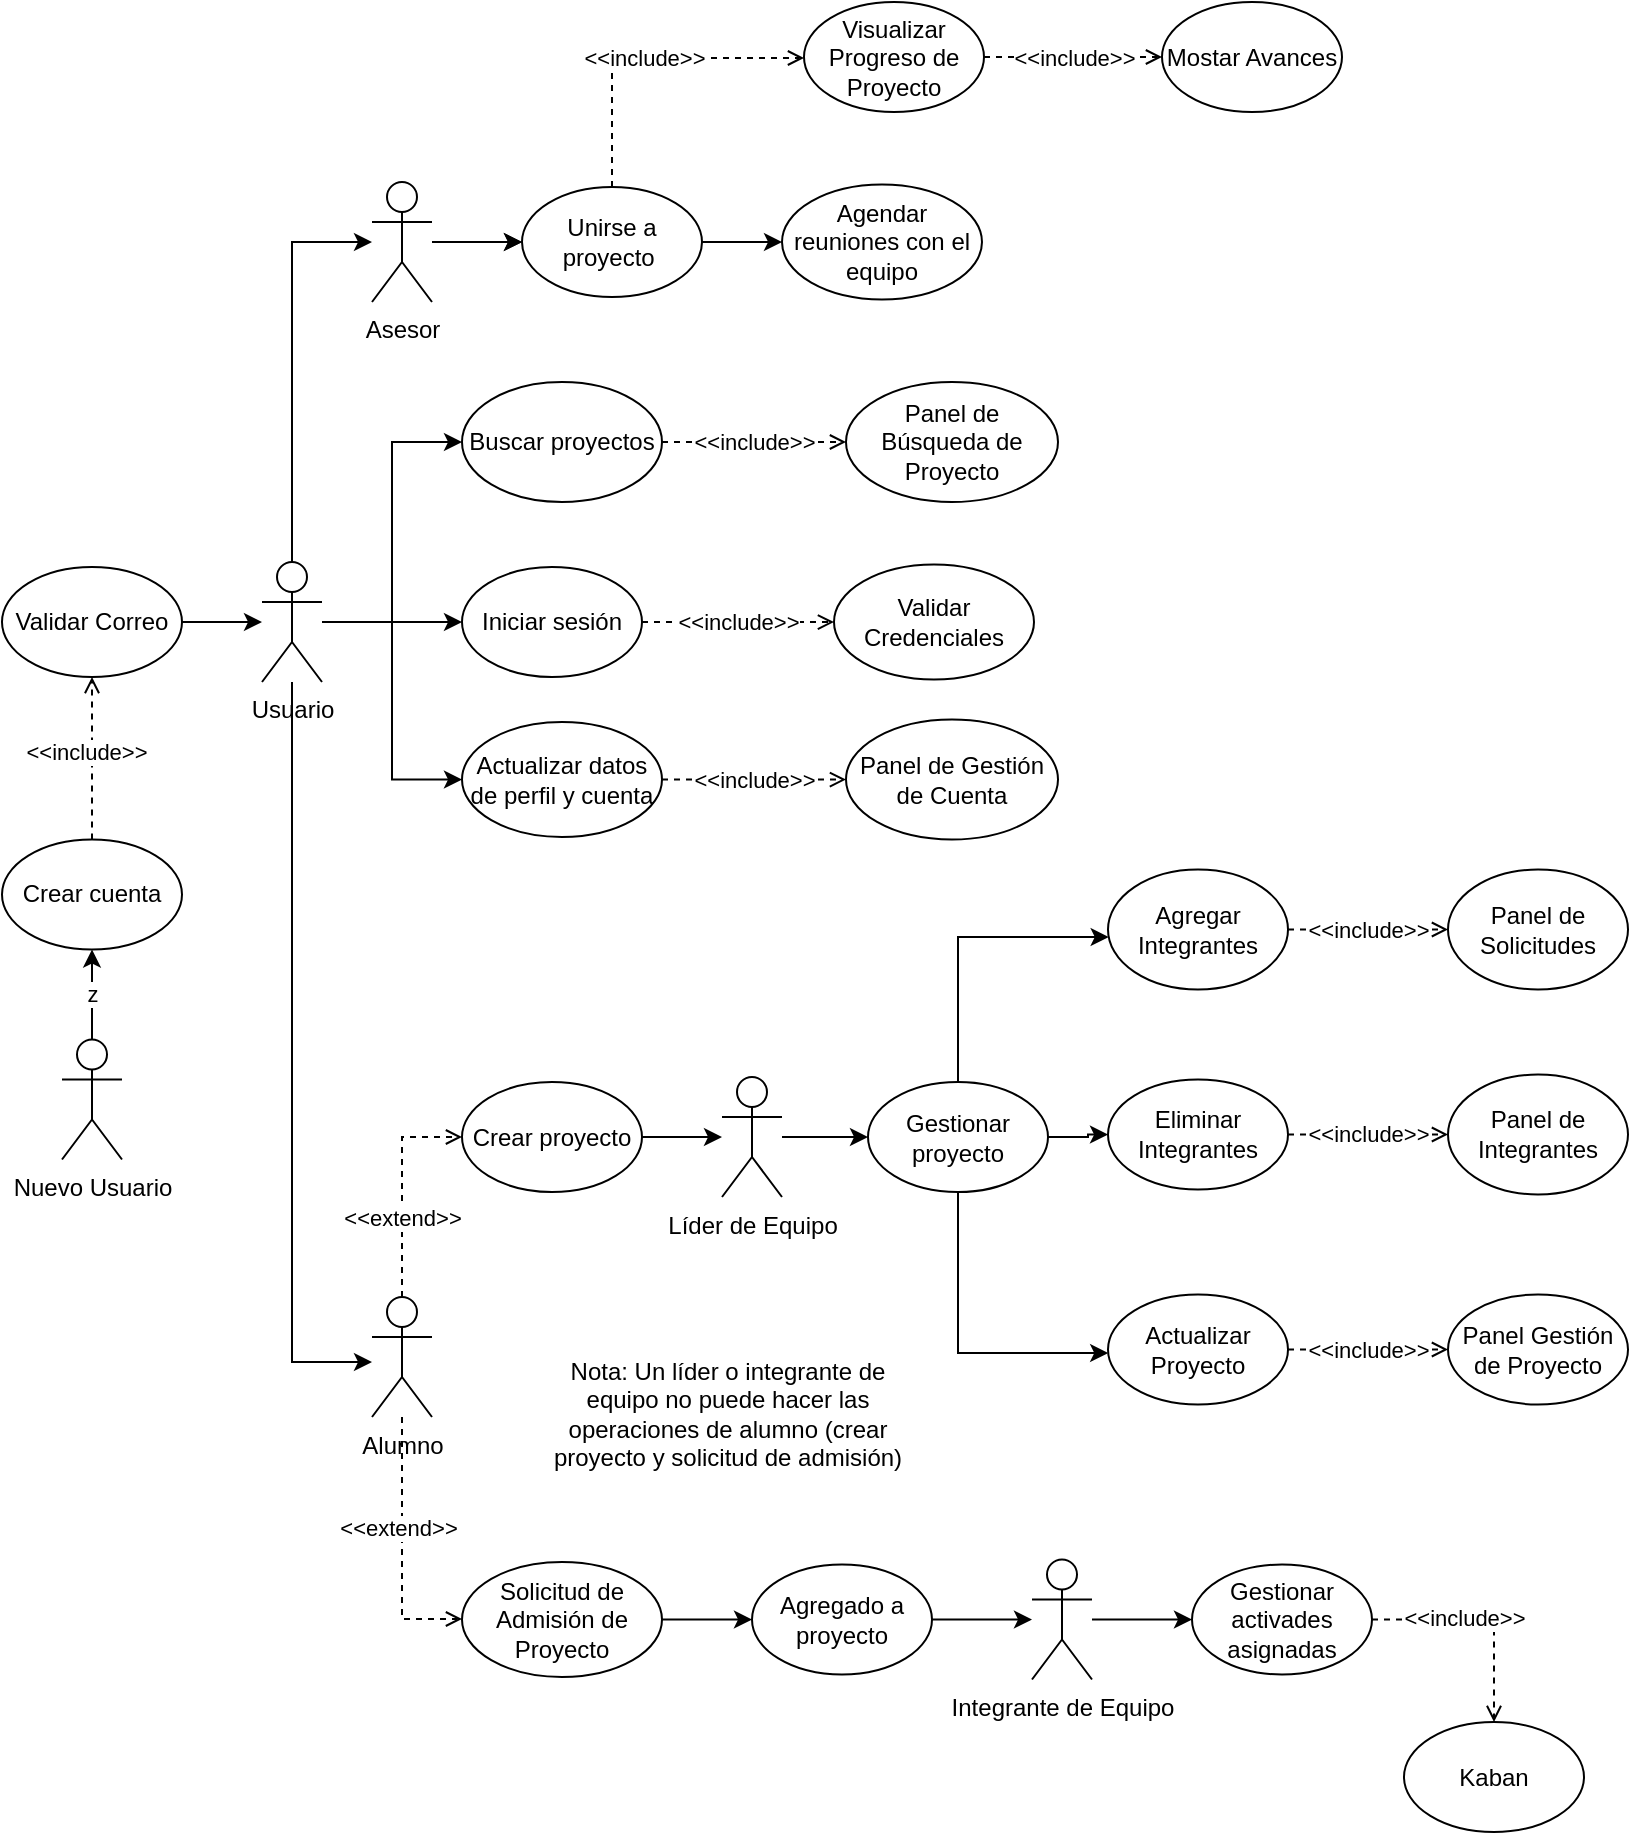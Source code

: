 <mxfile version="24.7.17">
  <diagram name="Página-1" id="Q3MQK9eLE-fshYRaL-MQ">
    <mxGraphModel dx="1531" dy="937" grid="1" gridSize="10" guides="1" tooltips="1" connect="1" arrows="1" fold="1" page="1" pageScale="1" pageWidth="827" pageHeight="1169" math="0" shadow="0">
      <root>
        <mxCell id="Eu2buTDhop-BOXAHw6NF-0" />
        <mxCell id="Eu2buTDhop-BOXAHw6NF-1" parent="Eu2buTDhop-BOXAHw6NF-0" />
        <mxCell id="0c--Cq4GU_85b215walp-6" value="z" style="edgeStyle=orthogonalEdgeStyle;rounded=0;orthogonalLoop=1;jettySize=auto;html=1;" parent="Eu2buTDhop-BOXAHw6NF-1" source="0c--Cq4GU_85b215walp-0" target="0c--Cq4GU_85b215walp-5" edge="1">
          <mxGeometry relative="1" as="geometry" />
        </mxCell>
        <mxCell id="0c--Cq4GU_85b215walp-0" value="Nuevo Usuario" style="shape=umlActor;verticalLabelPosition=bottom;verticalAlign=top;html=1;outlineConnect=0;" parent="Eu2buTDhop-BOXAHw6NF-1" vertex="1">
          <mxGeometry x="37" y="645.75" width="30" height="60" as="geometry" />
        </mxCell>
        <mxCell id="PGBivgjFUVnGUzISr3lj-24" value="" style="edgeStyle=orthogonalEdgeStyle;rounded=0;orthogonalLoop=1;jettySize=auto;html=1;endArrow=open;endFill=0;dashed=1;" parent="Eu2buTDhop-BOXAHw6NF-1" source="0c--Cq4GU_85b215walp-5" target="PGBivgjFUVnGUzISr3lj-23" edge="1">
          <mxGeometry relative="1" as="geometry" />
        </mxCell>
        <mxCell id="Zx6hecj8KnLb3RLoXehq-21" value="&amp;lt;&amp;lt;include&amp;gt;&amp;gt;" style="edgeLabel;html=1;align=center;verticalAlign=middle;resizable=0;points=[];" parent="PGBivgjFUVnGUzISr3lj-24" vertex="1" connectable="0">
          <mxGeometry x="0.086" y="3" relative="1" as="geometry">
            <mxPoint as="offset" />
          </mxGeometry>
        </mxCell>
        <mxCell id="0c--Cq4GU_85b215walp-5" value="Crear cuenta" style="ellipse;whiteSpace=wrap;html=1;verticalAlign=middle;align=center;" parent="Eu2buTDhop-BOXAHw6NF-1" vertex="1">
          <mxGeometry x="7" y="545.75" width="90" height="55" as="geometry" />
        </mxCell>
        <mxCell id="0c--Cq4GU_85b215walp-53" style="edgeStyle=orthogonalEdgeStyle;rounded=0;orthogonalLoop=1;jettySize=auto;html=1;" parent="Eu2buTDhop-BOXAHw6NF-1" source="0c--Cq4GU_85b215walp-8" target="0c--Cq4GU_85b215walp-15" edge="1">
          <mxGeometry relative="1" as="geometry">
            <Array as="points">
              <mxPoint x="152" y="247" />
            </Array>
          </mxGeometry>
        </mxCell>
        <mxCell id="0c--Cq4GU_85b215walp-54" style="edgeStyle=orthogonalEdgeStyle;rounded=0;orthogonalLoop=1;jettySize=auto;html=1;" parent="Eu2buTDhop-BOXAHw6NF-1" source="0c--Cq4GU_85b215walp-8" target="0c--Cq4GU_85b215walp-45" edge="1">
          <mxGeometry relative="1" as="geometry">
            <Array as="points">
              <mxPoint x="152" y="807" />
            </Array>
          </mxGeometry>
        </mxCell>
        <mxCell id="PGBivgjFUVnGUzISr3lj-27" value="" style="edgeStyle=orthogonalEdgeStyle;rounded=0;orthogonalLoop=1;jettySize=auto;html=1;" parent="Eu2buTDhop-BOXAHw6NF-1" source="0c--Cq4GU_85b215walp-8" target="PGBivgjFUVnGUzISr3lj-26" edge="1">
          <mxGeometry relative="1" as="geometry" />
        </mxCell>
        <mxCell id="PGBivgjFUVnGUzISr3lj-39" style="edgeStyle=orthogonalEdgeStyle;rounded=0;orthogonalLoop=1;jettySize=auto;html=1;entryX=0;entryY=0.5;entryDx=0;entryDy=0;" parent="Eu2buTDhop-BOXAHw6NF-1" source="0c--Cq4GU_85b215walp-8" target="PGBivgjFUVnGUzISr3lj-20" edge="1">
          <mxGeometry relative="1" as="geometry" />
        </mxCell>
        <mxCell id="vJx__80vHbVH02SjPqjo-4" style="edgeStyle=orthogonalEdgeStyle;rounded=0;orthogonalLoop=1;jettySize=auto;html=1;entryX=0;entryY=0.5;entryDx=0;entryDy=0;" parent="Eu2buTDhop-BOXAHw6NF-1" source="0c--Cq4GU_85b215walp-8" target="vJx__80vHbVH02SjPqjo-2" edge="1">
          <mxGeometry relative="1" as="geometry" />
        </mxCell>
        <mxCell id="0c--Cq4GU_85b215walp-8" value="Usuario" style="shape=umlActor;verticalLabelPosition=bottom;verticalAlign=top;html=1;outlineConnect=0;" parent="Eu2buTDhop-BOXAHw6NF-1" vertex="1">
          <mxGeometry x="137" y="407" width="30" height="60" as="geometry" />
        </mxCell>
        <mxCell id="9_rghuKC3j3RGYFYqaF6-5" style="edgeStyle=orthogonalEdgeStyle;rounded=0;orthogonalLoop=1;jettySize=auto;html=1;entryX=0;entryY=0.5;entryDx=0;entryDy=0;" parent="Eu2buTDhop-BOXAHw6NF-1" source="0c--Cq4GU_85b215walp-15" target="9_rghuKC3j3RGYFYqaF6-3" edge="1">
          <mxGeometry relative="1" as="geometry" />
        </mxCell>
        <mxCell id="0c--Cq4GU_85b215walp-15" value="Asesor" style="shape=umlActor;verticalLabelPosition=bottom;verticalAlign=top;html=1;outlineConnect=0;" parent="Eu2buTDhop-BOXAHw6NF-1" vertex="1">
          <mxGeometry x="192" y="217" width="30" height="60" as="geometry" />
        </mxCell>
        <mxCell id="PGBivgjFUVnGUzISr3lj-4" style="edgeStyle=orthogonalEdgeStyle;rounded=0;orthogonalLoop=1;jettySize=auto;html=1;entryX=0;entryY=0.5;entryDx=0;entryDy=0;dashed=1;endArrow=open;endFill=0;" parent="Eu2buTDhop-BOXAHw6NF-1" source="0c--Cq4GU_85b215walp-45" target="PGBivgjFUVnGUzISr3lj-3" edge="1">
          <mxGeometry relative="1" as="geometry">
            <Array as="points">
              <mxPoint x="207" y="694.5" />
            </Array>
          </mxGeometry>
        </mxCell>
        <mxCell id="Zx6hecj8KnLb3RLoXehq-9" value="&amp;lt;&amp;lt;extend&amp;gt;&amp;gt;" style="edgeLabel;html=1;align=center;verticalAlign=middle;resizable=0;points=[];" parent="PGBivgjFUVnGUzISr3lj-4" vertex="1" connectable="0">
          <mxGeometry x="-0.275" relative="1" as="geometry">
            <mxPoint as="offset" />
          </mxGeometry>
        </mxCell>
        <mxCell id="Zx6hecj8KnLb3RLoXehq-4" value="" style="edgeStyle=orthogonalEdgeStyle;rounded=0;orthogonalLoop=1;jettySize=auto;html=1;dashed=1;endArrow=open;endFill=0;" parent="Eu2buTDhop-BOXAHw6NF-1" source="0c--Cq4GU_85b215walp-45" target="Q1BVSHCQuP1x_I5187WG-5" edge="1">
          <mxGeometry relative="1" as="geometry">
            <Array as="points">
              <mxPoint x="207" y="935.5" />
            </Array>
          </mxGeometry>
        </mxCell>
        <mxCell id="Zx6hecj8KnLb3RLoXehq-11" value="&amp;lt;&amp;lt;extend&amp;gt;&amp;gt;" style="edgeLabel;html=1;align=center;verticalAlign=middle;resizable=0;points=[];" parent="Zx6hecj8KnLb3RLoXehq-4" vertex="1" connectable="0">
          <mxGeometry x="-0.156" y="-2" relative="1" as="geometry">
            <mxPoint as="offset" />
          </mxGeometry>
        </mxCell>
        <mxCell id="0c--Cq4GU_85b215walp-45" value="Alumno" style="shape=umlActor;verticalLabelPosition=bottom;verticalAlign=top;html=1;outlineConnect=0;" parent="Eu2buTDhop-BOXAHw6NF-1" vertex="1">
          <mxGeometry x="192" y="774.5" width="30" height="60" as="geometry" />
        </mxCell>
        <mxCell id="PGBivgjFUVnGUzISr3lj-6" style="edgeStyle=orthogonalEdgeStyle;rounded=0;orthogonalLoop=1;jettySize=auto;html=1;entryX=0;entryY=0.5;entryDx=0;entryDy=0;" parent="Eu2buTDhop-BOXAHw6NF-1" source="0c--Cq4GU_85b215walp-47" target="PGBivgjFUVnGUzISr3lj-0" edge="1">
          <mxGeometry relative="1" as="geometry" />
        </mxCell>
        <mxCell id="0c--Cq4GU_85b215walp-47" value="Líder de Equipo" style="shape=umlActor;verticalLabelPosition=bottom;verticalAlign=top;html=1;outlineConnect=0;" parent="Eu2buTDhop-BOXAHw6NF-1" vertex="1">
          <mxGeometry x="367" y="664.5" width="30" height="60" as="geometry" />
        </mxCell>
        <mxCell id="9_rghuKC3j3RGYFYqaF6-4" value="Agendar reuniones con el equipo" style="ellipse;whiteSpace=wrap;html=1;verticalAlign=middle;align=center;" parent="Eu2buTDhop-BOXAHw6NF-1" vertex="1">
          <mxGeometry x="397" y="218.25" width="100" height="57.5" as="geometry" />
        </mxCell>
        <mxCell id="9_rghuKC3j3RGYFYqaF6-7" value="" style="edgeStyle=orthogonalEdgeStyle;rounded=0;orthogonalLoop=1;jettySize=auto;html=1;entryX=0;entryY=0.5;entryDx=0;entryDy=0;" parent="Eu2buTDhop-BOXAHw6NF-1" source="0c--Cq4GU_85b215walp-15" target="9_rghuKC3j3RGYFYqaF6-3" edge="1">
          <mxGeometry relative="1" as="geometry">
            <mxPoint x="222" y="247" as="sourcePoint" />
            <mxPoint x="417" y="247" as="targetPoint" />
          </mxGeometry>
        </mxCell>
        <mxCell id="9_rghuKC3j3RGYFYqaF6-8" value="" style="edgeStyle=orthogonalEdgeStyle;rounded=0;orthogonalLoop=1;jettySize=auto;html=1;" parent="Eu2buTDhop-BOXAHw6NF-1" source="9_rghuKC3j3RGYFYqaF6-3" target="9_rghuKC3j3RGYFYqaF6-4" edge="1">
          <mxGeometry relative="1" as="geometry" />
        </mxCell>
        <mxCell id="Q1BVSHCQuP1x_I5187WG-10" value="&amp;lt;&amp;lt;include&amp;gt;&amp;gt;" style="edgeStyle=orthogonalEdgeStyle;rounded=0;orthogonalLoop=1;jettySize=auto;html=1;dashed=1;endArrow=open;endFill=0;" parent="Eu2buTDhop-BOXAHw6NF-1" source="9_rghuKC3j3RGYFYqaF6-3" target="Q1BVSHCQuP1x_I5187WG-9" edge="1">
          <mxGeometry relative="1" as="geometry">
            <Array as="points">
              <mxPoint x="312" y="155" />
            </Array>
          </mxGeometry>
        </mxCell>
        <mxCell id="9_rghuKC3j3RGYFYqaF6-3" value="Unirse a proyecto&amp;nbsp;" style="ellipse;whiteSpace=wrap;html=1;verticalAlign=middle;align=center;" parent="Eu2buTDhop-BOXAHw6NF-1" vertex="1">
          <mxGeometry x="267" y="219.5" width="90" height="55" as="geometry" />
        </mxCell>
        <mxCell id="PGBivgjFUVnGUzISr3lj-41" value="" style="edgeStyle=orthogonalEdgeStyle;rounded=0;orthogonalLoop=1;jettySize=auto;html=1;" parent="Eu2buTDhop-BOXAHw6NF-1" source="PGBivgjFUVnGUzISr3lj-0" target="PGBivgjFUVnGUzISr3lj-40" edge="1">
          <mxGeometry relative="1" as="geometry" />
        </mxCell>
        <mxCell id="PGBivgjFUVnGUzISr3lj-44" value="" style="edgeStyle=orthogonalEdgeStyle;rounded=0;orthogonalLoop=1;jettySize=auto;html=1;exitX=0.5;exitY=1;exitDx=0;exitDy=0;" parent="Eu2buTDhop-BOXAHw6NF-1" source="PGBivgjFUVnGUzISr3lj-0" target="PGBivgjFUVnGUzISr3lj-43" edge="1">
          <mxGeometry relative="1" as="geometry">
            <Array as="points">
              <mxPoint x="485" y="802.5" />
            </Array>
          </mxGeometry>
        </mxCell>
        <mxCell id="-abihIE500p0bfGIa6gH-3" value="" style="edgeStyle=orthogonalEdgeStyle;rounded=0;orthogonalLoop=1;jettySize=auto;html=1;exitX=0.5;exitY=0;exitDx=0;exitDy=0;" parent="Eu2buTDhop-BOXAHw6NF-1" source="PGBivgjFUVnGUzISr3lj-0" target="-abihIE500p0bfGIa6gH-2" edge="1">
          <mxGeometry relative="1" as="geometry">
            <Array as="points">
              <mxPoint x="485" y="594.5" />
            </Array>
          </mxGeometry>
        </mxCell>
        <mxCell id="PGBivgjFUVnGUzISr3lj-0" value="Gestionar proyecto" style="ellipse;whiteSpace=wrap;html=1;verticalAlign=middle;align=center;" parent="Eu2buTDhop-BOXAHw6NF-1" vertex="1">
          <mxGeometry x="440" y="667" width="90" height="55" as="geometry" />
        </mxCell>
        <mxCell id="PGBivgjFUVnGUzISr3lj-7" style="edgeStyle=orthogonalEdgeStyle;rounded=0;orthogonalLoop=1;jettySize=auto;html=1;" parent="Eu2buTDhop-BOXAHw6NF-1" source="PGBivgjFUVnGUzISr3lj-3" target="0c--Cq4GU_85b215walp-47" edge="1">
          <mxGeometry relative="1" as="geometry" />
        </mxCell>
        <mxCell id="PGBivgjFUVnGUzISr3lj-3" value="Crear proyecto" style="ellipse;whiteSpace=wrap;html=1;verticalAlign=middle;align=center;" parent="Eu2buTDhop-BOXAHw6NF-1" vertex="1">
          <mxGeometry x="237" y="667" width="90" height="55" as="geometry" />
        </mxCell>
        <mxCell id="PGBivgjFUVnGUzISr3lj-12" style="edgeStyle=orthogonalEdgeStyle;rounded=0;orthogonalLoop=1;jettySize=auto;html=1;entryX=0;entryY=0.5;entryDx=0;entryDy=0;" parent="Eu2buTDhop-BOXAHw6NF-1" source="PGBivgjFUVnGUzISr3lj-13" target="PGBivgjFUVnGUzISr3lj-14" edge="1">
          <mxGeometry relative="1" as="geometry" />
        </mxCell>
        <mxCell id="PGBivgjFUVnGUzISr3lj-13" value="Integrante de Equipo" style="shape=umlActor;verticalLabelPosition=bottom;verticalAlign=top;html=1;outlineConnect=0;" parent="Eu2buTDhop-BOXAHw6NF-1" vertex="1">
          <mxGeometry x="522" y="905.75" width="30" height="60" as="geometry" />
        </mxCell>
        <mxCell id="vJx__80vHbVH02SjPqjo-7" value="" style="edgeStyle=orthogonalEdgeStyle;rounded=0;orthogonalLoop=1;jettySize=auto;html=1;endArrow=open;endFill=0;dashed=1;" parent="Eu2buTDhop-BOXAHw6NF-1" source="PGBivgjFUVnGUzISr3lj-14" target="vJx__80vHbVH02SjPqjo-6" edge="1">
          <mxGeometry relative="1" as="geometry" />
        </mxCell>
        <mxCell id="Zx6hecj8KnLb3RLoXehq-12" value="&amp;lt;&amp;lt;include&amp;gt;&amp;gt;" style="edgeLabel;html=1;align=center;verticalAlign=middle;resizable=0;points=[];" parent="vJx__80vHbVH02SjPqjo-7" vertex="1" connectable="0">
          <mxGeometry x="-0.18" y="1" relative="1" as="geometry">
            <mxPoint as="offset" />
          </mxGeometry>
        </mxCell>
        <mxCell id="PGBivgjFUVnGUzISr3lj-14" value="Gestionar activades asignadas" style="ellipse;whiteSpace=wrap;html=1;verticalAlign=middle;align=center;" parent="Eu2buTDhop-BOXAHw6NF-1" vertex="1">
          <mxGeometry x="602" y="908.25" width="90" height="55" as="geometry" />
        </mxCell>
        <mxCell id="PGBivgjFUVnGUzISr3lj-15" style="edgeStyle=orthogonalEdgeStyle;rounded=0;orthogonalLoop=1;jettySize=auto;html=1;" parent="Eu2buTDhop-BOXAHw6NF-1" source="PGBivgjFUVnGUzISr3lj-16" target="PGBivgjFUVnGUzISr3lj-13" edge="1">
          <mxGeometry relative="1" as="geometry" />
        </mxCell>
        <mxCell id="PGBivgjFUVnGUzISr3lj-16" value="Agregado a proyecto" style="ellipse;whiteSpace=wrap;html=1;verticalAlign=middle;align=center;" parent="Eu2buTDhop-BOXAHw6NF-1" vertex="1">
          <mxGeometry x="382" y="908.25" width="90" height="55" as="geometry" />
        </mxCell>
        <mxCell id="vJx__80vHbVH02SjPqjo-1" value="&amp;lt;&amp;lt;include&amp;gt;&amp;gt;" style="edgeStyle=orthogonalEdgeStyle;rounded=0;orthogonalLoop=1;jettySize=auto;html=1;endArrow=open;endFill=0;dashed=1;" parent="Eu2buTDhop-BOXAHw6NF-1" source="PGBivgjFUVnGUzISr3lj-20" target="vJx__80vHbVH02SjPqjo-0" edge="1">
          <mxGeometry relative="1" as="geometry" />
        </mxCell>
        <mxCell id="PGBivgjFUVnGUzISr3lj-20" value="Actualizar datos de perfil y cuenta" style="ellipse;whiteSpace=wrap;html=1;verticalAlign=middle;align=center;" parent="Eu2buTDhop-BOXAHw6NF-1" vertex="1">
          <mxGeometry x="237" y="487" width="100" height="57.5" as="geometry" />
        </mxCell>
        <mxCell id="Zx6hecj8KnLb3RLoXehq-20" style="edgeStyle=orthogonalEdgeStyle;rounded=0;orthogonalLoop=1;jettySize=auto;html=1;exitX=1;exitY=0.5;exitDx=0;exitDy=0;" parent="Eu2buTDhop-BOXAHw6NF-1" source="PGBivgjFUVnGUzISr3lj-23" target="0c--Cq4GU_85b215walp-8" edge="1">
          <mxGeometry relative="1" as="geometry" />
        </mxCell>
        <mxCell id="PGBivgjFUVnGUzISr3lj-23" value="Validar Correo" style="ellipse;whiteSpace=wrap;html=1;verticalAlign=middle;align=center;" parent="Eu2buTDhop-BOXAHw6NF-1" vertex="1">
          <mxGeometry x="7" y="409.5" width="90" height="55" as="geometry" />
        </mxCell>
        <mxCell id="PGBivgjFUVnGUzISr3lj-30" value="&amp;lt;&amp;lt;include&amp;gt;&amp;gt;" style="edgeStyle=orthogonalEdgeStyle;rounded=0;orthogonalLoop=1;jettySize=auto;html=1;endArrow=open;endFill=0;dashed=1;" parent="Eu2buTDhop-BOXAHw6NF-1" source="PGBivgjFUVnGUzISr3lj-26" target="PGBivgjFUVnGUzISr3lj-28" edge="1">
          <mxGeometry relative="1" as="geometry" />
        </mxCell>
        <mxCell id="PGBivgjFUVnGUzISr3lj-26" value="Iniciar sesión" style="ellipse;whiteSpace=wrap;html=1;verticalAlign=middle;align=center;" parent="Eu2buTDhop-BOXAHw6NF-1" vertex="1">
          <mxGeometry x="237" y="409.5" width="90" height="55" as="geometry" />
        </mxCell>
        <mxCell id="PGBivgjFUVnGUzISr3lj-28" value="Validar Credenciales" style="ellipse;whiteSpace=wrap;html=1;verticalAlign=middle;align=center;" parent="Eu2buTDhop-BOXAHw6NF-1" vertex="1">
          <mxGeometry x="423" y="408.25" width="100" height="57.5" as="geometry" />
        </mxCell>
        <mxCell id="5M0Ydp9KJkjTWztyCfgb-0" value="&amp;lt;&amp;lt;include&amp;gt;&amp;gt;" style="edgeStyle=orthogonalEdgeStyle;rounded=0;orthogonalLoop=1;jettySize=auto;html=1;endArrow=open;endFill=0;dashed=1;" parent="Eu2buTDhop-BOXAHw6NF-1" source="PGBivgjFUVnGUzISr3lj-40" target="e3v-rX-F-pmXQ6O5jwZ3-2" edge="1">
          <mxGeometry relative="1" as="geometry" />
        </mxCell>
        <mxCell id="PGBivgjFUVnGUzISr3lj-40" value="Eliminar Integrantes" style="ellipse;whiteSpace=wrap;html=1;verticalAlign=middle;align=center;" parent="Eu2buTDhop-BOXAHw6NF-1" vertex="1">
          <mxGeometry x="560" y="665.75" width="90" height="55" as="geometry" />
        </mxCell>
        <mxCell id="5M0Ydp9KJkjTWztyCfgb-2" value="&amp;lt;&amp;lt;include&amp;gt;&amp;gt;" style="edgeStyle=orthogonalEdgeStyle;rounded=0;orthogonalLoop=1;jettySize=auto;html=1;endArrow=open;endFill=0;dashed=1;" parent="Eu2buTDhop-BOXAHw6NF-1" source="PGBivgjFUVnGUzISr3lj-43" target="5M0Ydp9KJkjTWztyCfgb-1" edge="1">
          <mxGeometry relative="1" as="geometry" />
        </mxCell>
        <mxCell id="PGBivgjFUVnGUzISr3lj-43" value="Actualizar Proyecto" style="ellipse;whiteSpace=wrap;html=1;verticalAlign=middle;align=center;" parent="Eu2buTDhop-BOXAHw6NF-1" vertex="1">
          <mxGeometry x="560" y="773.25" width="90" height="55" as="geometry" />
        </mxCell>
        <mxCell id="5M0Ydp9KJkjTWztyCfgb-3" value="&amp;lt;&amp;lt;include&amp;gt;&amp;gt;" style="edgeStyle=orthogonalEdgeStyle;rounded=0;orthogonalLoop=1;jettySize=auto;html=1;endArrow=open;endFill=0;dashed=1;" parent="Eu2buTDhop-BOXAHw6NF-1" source="-abihIE500p0bfGIa6gH-2" target="-abihIE500p0bfGIa6gH-4" edge="1">
          <mxGeometry relative="1" as="geometry" />
        </mxCell>
        <mxCell id="-abihIE500p0bfGIa6gH-2" value="Agregar Integrantes" style="ellipse;whiteSpace=wrap;html=1;verticalAlign=middle;align=center;" parent="Eu2buTDhop-BOXAHw6NF-1" vertex="1">
          <mxGeometry x="560" y="560.75" width="90" height="60" as="geometry" />
        </mxCell>
        <mxCell id="-abihIE500p0bfGIa6gH-4" value="Panel de Solicitudes" style="ellipse;whiteSpace=wrap;html=1;verticalAlign=middle;align=center;" parent="Eu2buTDhop-BOXAHw6NF-1" vertex="1">
          <mxGeometry x="730" y="560.75" width="90" height="60" as="geometry" />
        </mxCell>
        <mxCell id="e3v-rX-F-pmXQ6O5jwZ3-2" value="Panel de Integrantes" style="ellipse;whiteSpace=wrap;html=1;verticalAlign=middle;align=center;" parent="Eu2buTDhop-BOXAHw6NF-1" vertex="1">
          <mxGeometry x="730" y="663.25" width="90" height="60" as="geometry" />
        </mxCell>
        <mxCell id="vJx__80vHbVH02SjPqjo-0" value="Panel de Gestión de Cuenta" style="ellipse;whiteSpace=wrap;html=1;verticalAlign=middle;align=center;" parent="Eu2buTDhop-BOXAHw6NF-1" vertex="1">
          <mxGeometry x="429" y="485.75" width="106" height="60" as="geometry" />
        </mxCell>
        <mxCell id="vJx__80vHbVH02SjPqjo-5" value="&amp;lt;&amp;lt;include&amp;gt;&amp;gt;" style="edgeStyle=orthogonalEdgeStyle;rounded=0;orthogonalLoop=1;jettySize=auto;html=1;endArrow=open;endFill=0;dashed=1;" parent="Eu2buTDhop-BOXAHw6NF-1" source="vJx__80vHbVH02SjPqjo-2" target="vJx__80vHbVH02SjPqjo-3" edge="1">
          <mxGeometry relative="1" as="geometry" />
        </mxCell>
        <mxCell id="vJx__80vHbVH02SjPqjo-2" value="Buscar proyectos" style="ellipse;whiteSpace=wrap;html=1;verticalAlign=middle;align=center;" parent="Eu2buTDhop-BOXAHw6NF-1" vertex="1">
          <mxGeometry x="237" y="317" width="100" height="60" as="geometry" />
        </mxCell>
        <mxCell id="vJx__80vHbVH02SjPqjo-3" value="Panel de Búsqueda de Proyecto" style="ellipse;whiteSpace=wrap;html=1;verticalAlign=middle;align=center;" parent="Eu2buTDhop-BOXAHw6NF-1" vertex="1">
          <mxGeometry x="429" y="317" width="106" height="60" as="geometry" />
        </mxCell>
        <mxCell id="vJx__80vHbVH02SjPqjo-6" value="Kaban" style="ellipse;whiteSpace=wrap;html=1;verticalAlign=middle;align=center;" parent="Eu2buTDhop-BOXAHw6NF-1" vertex="1">
          <mxGeometry x="708" y="987" width="90" height="55" as="geometry" />
        </mxCell>
        <mxCell id="5M0Ydp9KJkjTWztyCfgb-1" value="Panel Gestión de Proyecto" style="ellipse;whiteSpace=wrap;html=1;verticalAlign=middle;align=center;" parent="Eu2buTDhop-BOXAHw6NF-1" vertex="1">
          <mxGeometry x="730" y="773.25" width="90" height="55" as="geometry" />
        </mxCell>
        <mxCell id="Zx6hecj8KnLb3RLoXehq-5" value="" style="edgeStyle=orthogonalEdgeStyle;rounded=0;orthogonalLoop=1;jettySize=auto;html=1;" parent="Eu2buTDhop-BOXAHw6NF-1" source="Q1BVSHCQuP1x_I5187WG-5" target="PGBivgjFUVnGUzISr3lj-16" edge="1">
          <mxGeometry relative="1" as="geometry" />
        </mxCell>
        <mxCell id="Q1BVSHCQuP1x_I5187WG-5" value="Solicitud de Admisión de Proyecto" style="ellipse;whiteSpace=wrap;html=1;verticalAlign=middle;align=center;" parent="Eu2buTDhop-BOXAHw6NF-1" vertex="1">
          <mxGeometry x="237" y="907" width="100" height="57.5" as="geometry" />
        </mxCell>
        <mxCell id="Q1BVSHCQuP1x_I5187WG-12" value="&amp;lt;&amp;lt;include&amp;gt;&amp;gt;" style="edgeStyle=orthogonalEdgeStyle;rounded=0;orthogonalLoop=1;jettySize=auto;html=1;entryX=0;entryY=0.5;entryDx=0;entryDy=0;endArrow=open;endFill=0;dashed=1;" parent="Eu2buTDhop-BOXAHw6NF-1" source="Q1BVSHCQuP1x_I5187WG-9" target="Q1BVSHCQuP1x_I5187WG-11" edge="1">
          <mxGeometry relative="1" as="geometry" />
        </mxCell>
        <mxCell id="Q1BVSHCQuP1x_I5187WG-9" value="Visualizar Progreso de Proyecto" style="ellipse;whiteSpace=wrap;html=1;verticalAlign=middle;align=center;" parent="Eu2buTDhop-BOXAHw6NF-1" vertex="1">
          <mxGeometry x="408" y="127" width="90" height="55" as="geometry" />
        </mxCell>
        <mxCell id="Q1BVSHCQuP1x_I5187WG-11" value="Mostar Avances" style="ellipse;whiteSpace=wrap;html=1;verticalAlign=middle;align=center;" parent="Eu2buTDhop-BOXAHw6NF-1" vertex="1">
          <mxGeometry x="587" y="127" width="90" height="55" as="geometry" />
        </mxCell>
        <mxCell id="Zx6hecj8KnLb3RLoXehq-25" value="Nota: Un líder o integrante de equipo no puede hacer las operaciones de alumno (crear proyecto y solicitud de admisión)" style="text;html=1;align=center;verticalAlign=middle;whiteSpace=wrap;rounded=0;" parent="Eu2buTDhop-BOXAHw6NF-1" vertex="1">
          <mxGeometry x="277" y="789.5" width="186" height="87.5" as="geometry" />
        </mxCell>
      </root>
    </mxGraphModel>
  </diagram>
</mxfile>
